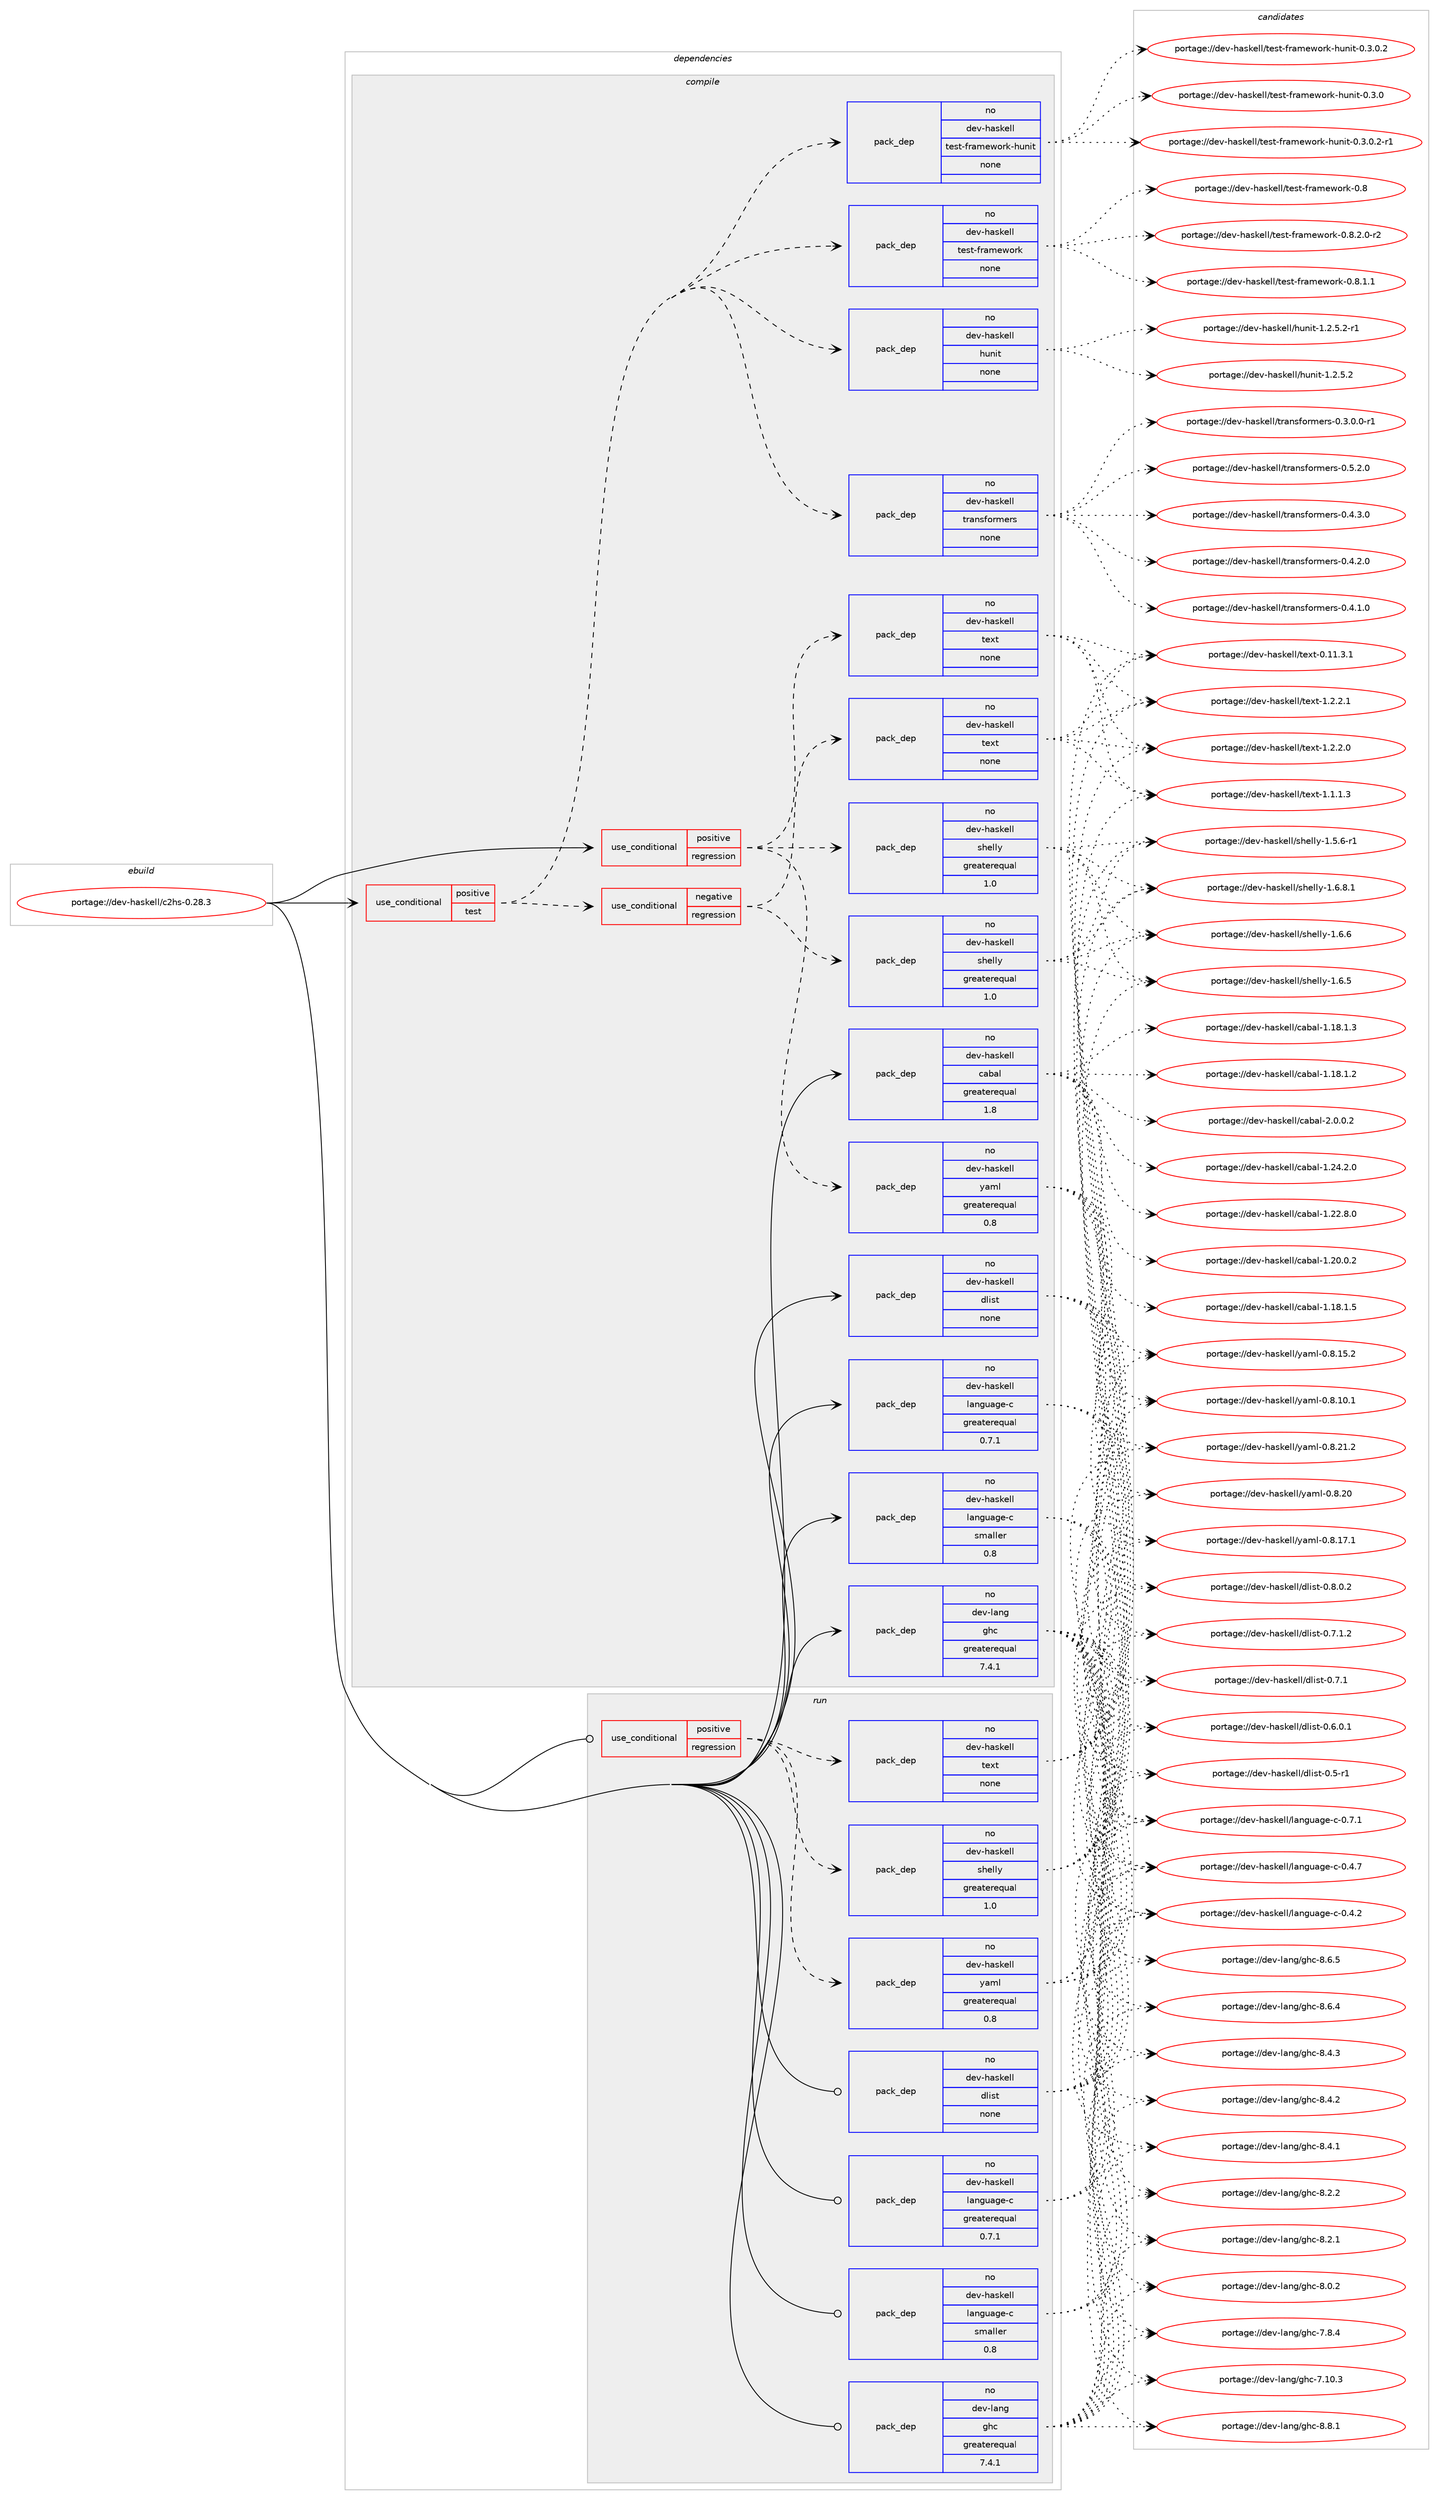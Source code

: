 digraph prolog {

# *************
# Graph options
# *************

newrank=true;
concentrate=true;
compound=true;
graph [rankdir=LR,fontname=Helvetica,fontsize=10,ranksep=1.5];#, ranksep=2.5, nodesep=0.2];
edge  [arrowhead=vee];
node  [fontname=Helvetica,fontsize=10];

# **********
# The ebuild
# **********

subgraph cluster_leftcol {
color=gray;
rank=same;
label=<<i>ebuild</i>>;
id [label="portage://dev-haskell/c2hs-0.28.3", color=red, width=4, href="../dev-haskell/c2hs-0.28.3.svg"];
}

# ****************
# The dependencies
# ****************

subgraph cluster_midcol {
color=gray;
label=<<i>dependencies</i>>;
subgraph cluster_compile {
fillcolor="#eeeeee";
style=filled;
label=<<i>compile</i>>;
subgraph cond134799 {
dependency569778 [label=<<TABLE BORDER="0" CELLBORDER="1" CELLSPACING="0" CELLPADDING="4"><TR><TD ROWSPAN="3" CELLPADDING="10">use_conditional</TD></TR><TR><TD>positive</TD></TR><TR><TD>regression</TD></TR></TABLE>>, shape=none, color=red];
subgraph pack427996 {
dependency569779 [label=<<TABLE BORDER="0" CELLBORDER="1" CELLSPACING="0" CELLPADDING="4" WIDTH="220"><TR><TD ROWSPAN="6" CELLPADDING="30">pack_dep</TD></TR><TR><TD WIDTH="110">no</TD></TR><TR><TD>dev-haskell</TD></TR><TR><TD>shelly</TD></TR><TR><TD>greaterequal</TD></TR><TR><TD>1.0</TD></TR></TABLE>>, shape=none, color=blue];
}
dependency569778:e -> dependency569779:w [weight=20,style="dashed",arrowhead="vee"];
subgraph pack427997 {
dependency569780 [label=<<TABLE BORDER="0" CELLBORDER="1" CELLSPACING="0" CELLPADDING="4" WIDTH="220"><TR><TD ROWSPAN="6" CELLPADDING="30">pack_dep</TD></TR><TR><TD WIDTH="110">no</TD></TR><TR><TD>dev-haskell</TD></TR><TR><TD>text</TD></TR><TR><TD>none</TD></TR><TR><TD></TD></TR></TABLE>>, shape=none, color=blue];
}
dependency569778:e -> dependency569780:w [weight=20,style="dashed",arrowhead="vee"];
subgraph pack427998 {
dependency569781 [label=<<TABLE BORDER="0" CELLBORDER="1" CELLSPACING="0" CELLPADDING="4" WIDTH="220"><TR><TD ROWSPAN="6" CELLPADDING="30">pack_dep</TD></TR><TR><TD WIDTH="110">no</TD></TR><TR><TD>dev-haskell</TD></TR><TR><TD>yaml</TD></TR><TR><TD>greaterequal</TD></TR><TR><TD>0.8</TD></TR></TABLE>>, shape=none, color=blue];
}
dependency569778:e -> dependency569781:w [weight=20,style="dashed",arrowhead="vee"];
}
id:e -> dependency569778:w [weight=20,style="solid",arrowhead="vee"];
subgraph cond134800 {
dependency569782 [label=<<TABLE BORDER="0" CELLBORDER="1" CELLSPACING="0" CELLPADDING="4"><TR><TD ROWSPAN="3" CELLPADDING="10">use_conditional</TD></TR><TR><TD>positive</TD></TR><TR><TD>test</TD></TR></TABLE>>, shape=none, color=red];
subgraph pack427999 {
dependency569783 [label=<<TABLE BORDER="0" CELLBORDER="1" CELLSPACING="0" CELLPADDING="4" WIDTH="220"><TR><TD ROWSPAN="6" CELLPADDING="30">pack_dep</TD></TR><TR><TD WIDTH="110">no</TD></TR><TR><TD>dev-haskell</TD></TR><TR><TD>hunit</TD></TR><TR><TD>none</TD></TR><TR><TD></TD></TR></TABLE>>, shape=none, color=blue];
}
dependency569782:e -> dependency569783:w [weight=20,style="dashed",arrowhead="vee"];
subgraph pack428000 {
dependency569784 [label=<<TABLE BORDER="0" CELLBORDER="1" CELLSPACING="0" CELLPADDING="4" WIDTH="220"><TR><TD ROWSPAN="6" CELLPADDING="30">pack_dep</TD></TR><TR><TD WIDTH="110">no</TD></TR><TR><TD>dev-haskell</TD></TR><TR><TD>test-framework</TD></TR><TR><TD>none</TD></TR><TR><TD></TD></TR></TABLE>>, shape=none, color=blue];
}
dependency569782:e -> dependency569784:w [weight=20,style="dashed",arrowhead="vee"];
subgraph pack428001 {
dependency569785 [label=<<TABLE BORDER="0" CELLBORDER="1" CELLSPACING="0" CELLPADDING="4" WIDTH="220"><TR><TD ROWSPAN="6" CELLPADDING="30">pack_dep</TD></TR><TR><TD WIDTH="110">no</TD></TR><TR><TD>dev-haskell</TD></TR><TR><TD>test-framework-hunit</TD></TR><TR><TD>none</TD></TR><TR><TD></TD></TR></TABLE>>, shape=none, color=blue];
}
dependency569782:e -> dependency569785:w [weight=20,style="dashed",arrowhead="vee"];
subgraph pack428002 {
dependency569786 [label=<<TABLE BORDER="0" CELLBORDER="1" CELLSPACING="0" CELLPADDING="4" WIDTH="220"><TR><TD ROWSPAN="6" CELLPADDING="30">pack_dep</TD></TR><TR><TD WIDTH="110">no</TD></TR><TR><TD>dev-haskell</TD></TR><TR><TD>transformers</TD></TR><TR><TD>none</TD></TR><TR><TD></TD></TR></TABLE>>, shape=none, color=blue];
}
dependency569782:e -> dependency569786:w [weight=20,style="dashed",arrowhead="vee"];
subgraph cond134801 {
dependency569787 [label=<<TABLE BORDER="0" CELLBORDER="1" CELLSPACING="0" CELLPADDING="4"><TR><TD ROWSPAN="3" CELLPADDING="10">use_conditional</TD></TR><TR><TD>negative</TD></TR><TR><TD>regression</TD></TR></TABLE>>, shape=none, color=red];
subgraph pack428003 {
dependency569788 [label=<<TABLE BORDER="0" CELLBORDER="1" CELLSPACING="0" CELLPADDING="4" WIDTH="220"><TR><TD ROWSPAN="6" CELLPADDING="30">pack_dep</TD></TR><TR><TD WIDTH="110">no</TD></TR><TR><TD>dev-haskell</TD></TR><TR><TD>shelly</TD></TR><TR><TD>greaterequal</TD></TR><TR><TD>1.0</TD></TR></TABLE>>, shape=none, color=blue];
}
dependency569787:e -> dependency569788:w [weight=20,style="dashed",arrowhead="vee"];
subgraph pack428004 {
dependency569789 [label=<<TABLE BORDER="0" CELLBORDER="1" CELLSPACING="0" CELLPADDING="4" WIDTH="220"><TR><TD ROWSPAN="6" CELLPADDING="30">pack_dep</TD></TR><TR><TD WIDTH="110">no</TD></TR><TR><TD>dev-haskell</TD></TR><TR><TD>text</TD></TR><TR><TD>none</TD></TR><TR><TD></TD></TR></TABLE>>, shape=none, color=blue];
}
dependency569787:e -> dependency569789:w [weight=20,style="dashed",arrowhead="vee"];
}
dependency569782:e -> dependency569787:w [weight=20,style="dashed",arrowhead="vee"];
}
id:e -> dependency569782:w [weight=20,style="solid",arrowhead="vee"];
subgraph pack428005 {
dependency569790 [label=<<TABLE BORDER="0" CELLBORDER="1" CELLSPACING="0" CELLPADDING="4" WIDTH="220"><TR><TD ROWSPAN="6" CELLPADDING="30">pack_dep</TD></TR><TR><TD WIDTH="110">no</TD></TR><TR><TD>dev-haskell</TD></TR><TR><TD>cabal</TD></TR><TR><TD>greaterequal</TD></TR><TR><TD>1.8</TD></TR></TABLE>>, shape=none, color=blue];
}
id:e -> dependency569790:w [weight=20,style="solid",arrowhead="vee"];
subgraph pack428006 {
dependency569791 [label=<<TABLE BORDER="0" CELLBORDER="1" CELLSPACING="0" CELLPADDING="4" WIDTH="220"><TR><TD ROWSPAN="6" CELLPADDING="30">pack_dep</TD></TR><TR><TD WIDTH="110">no</TD></TR><TR><TD>dev-haskell</TD></TR><TR><TD>dlist</TD></TR><TR><TD>none</TD></TR><TR><TD></TD></TR></TABLE>>, shape=none, color=blue];
}
id:e -> dependency569791:w [weight=20,style="solid",arrowhead="vee"];
subgraph pack428007 {
dependency569792 [label=<<TABLE BORDER="0" CELLBORDER="1" CELLSPACING="0" CELLPADDING="4" WIDTH="220"><TR><TD ROWSPAN="6" CELLPADDING="30">pack_dep</TD></TR><TR><TD WIDTH="110">no</TD></TR><TR><TD>dev-haskell</TD></TR><TR><TD>language-c</TD></TR><TR><TD>greaterequal</TD></TR><TR><TD>0.7.1</TD></TR></TABLE>>, shape=none, color=blue];
}
id:e -> dependency569792:w [weight=20,style="solid",arrowhead="vee"];
subgraph pack428008 {
dependency569793 [label=<<TABLE BORDER="0" CELLBORDER="1" CELLSPACING="0" CELLPADDING="4" WIDTH="220"><TR><TD ROWSPAN="6" CELLPADDING="30">pack_dep</TD></TR><TR><TD WIDTH="110">no</TD></TR><TR><TD>dev-haskell</TD></TR><TR><TD>language-c</TD></TR><TR><TD>smaller</TD></TR><TR><TD>0.8</TD></TR></TABLE>>, shape=none, color=blue];
}
id:e -> dependency569793:w [weight=20,style="solid",arrowhead="vee"];
subgraph pack428009 {
dependency569794 [label=<<TABLE BORDER="0" CELLBORDER="1" CELLSPACING="0" CELLPADDING="4" WIDTH="220"><TR><TD ROWSPAN="6" CELLPADDING="30">pack_dep</TD></TR><TR><TD WIDTH="110">no</TD></TR><TR><TD>dev-lang</TD></TR><TR><TD>ghc</TD></TR><TR><TD>greaterequal</TD></TR><TR><TD>7.4.1</TD></TR></TABLE>>, shape=none, color=blue];
}
id:e -> dependency569794:w [weight=20,style="solid",arrowhead="vee"];
}
subgraph cluster_compileandrun {
fillcolor="#eeeeee";
style=filled;
label=<<i>compile and run</i>>;
}
subgraph cluster_run {
fillcolor="#eeeeee";
style=filled;
label=<<i>run</i>>;
subgraph cond134802 {
dependency569795 [label=<<TABLE BORDER="0" CELLBORDER="1" CELLSPACING="0" CELLPADDING="4"><TR><TD ROWSPAN="3" CELLPADDING="10">use_conditional</TD></TR><TR><TD>positive</TD></TR><TR><TD>regression</TD></TR></TABLE>>, shape=none, color=red];
subgraph pack428010 {
dependency569796 [label=<<TABLE BORDER="0" CELLBORDER="1" CELLSPACING="0" CELLPADDING="4" WIDTH="220"><TR><TD ROWSPAN="6" CELLPADDING="30">pack_dep</TD></TR><TR><TD WIDTH="110">no</TD></TR><TR><TD>dev-haskell</TD></TR><TR><TD>shelly</TD></TR><TR><TD>greaterequal</TD></TR><TR><TD>1.0</TD></TR></TABLE>>, shape=none, color=blue];
}
dependency569795:e -> dependency569796:w [weight=20,style="dashed",arrowhead="vee"];
subgraph pack428011 {
dependency569797 [label=<<TABLE BORDER="0" CELLBORDER="1" CELLSPACING="0" CELLPADDING="4" WIDTH="220"><TR><TD ROWSPAN="6" CELLPADDING="30">pack_dep</TD></TR><TR><TD WIDTH="110">no</TD></TR><TR><TD>dev-haskell</TD></TR><TR><TD>text</TD></TR><TR><TD>none</TD></TR><TR><TD></TD></TR></TABLE>>, shape=none, color=blue];
}
dependency569795:e -> dependency569797:w [weight=20,style="dashed",arrowhead="vee"];
subgraph pack428012 {
dependency569798 [label=<<TABLE BORDER="0" CELLBORDER="1" CELLSPACING="0" CELLPADDING="4" WIDTH="220"><TR><TD ROWSPAN="6" CELLPADDING="30">pack_dep</TD></TR><TR><TD WIDTH="110">no</TD></TR><TR><TD>dev-haskell</TD></TR><TR><TD>yaml</TD></TR><TR><TD>greaterequal</TD></TR><TR><TD>0.8</TD></TR></TABLE>>, shape=none, color=blue];
}
dependency569795:e -> dependency569798:w [weight=20,style="dashed",arrowhead="vee"];
}
id:e -> dependency569795:w [weight=20,style="solid",arrowhead="odot"];
subgraph pack428013 {
dependency569799 [label=<<TABLE BORDER="0" CELLBORDER="1" CELLSPACING="0" CELLPADDING="4" WIDTH="220"><TR><TD ROWSPAN="6" CELLPADDING="30">pack_dep</TD></TR><TR><TD WIDTH="110">no</TD></TR><TR><TD>dev-haskell</TD></TR><TR><TD>dlist</TD></TR><TR><TD>none</TD></TR><TR><TD></TD></TR></TABLE>>, shape=none, color=blue];
}
id:e -> dependency569799:w [weight=20,style="solid",arrowhead="odot"];
subgraph pack428014 {
dependency569800 [label=<<TABLE BORDER="0" CELLBORDER="1" CELLSPACING="0" CELLPADDING="4" WIDTH="220"><TR><TD ROWSPAN="6" CELLPADDING="30">pack_dep</TD></TR><TR><TD WIDTH="110">no</TD></TR><TR><TD>dev-haskell</TD></TR><TR><TD>language-c</TD></TR><TR><TD>greaterequal</TD></TR><TR><TD>0.7.1</TD></TR></TABLE>>, shape=none, color=blue];
}
id:e -> dependency569800:w [weight=20,style="solid",arrowhead="odot"];
subgraph pack428015 {
dependency569801 [label=<<TABLE BORDER="0" CELLBORDER="1" CELLSPACING="0" CELLPADDING="4" WIDTH="220"><TR><TD ROWSPAN="6" CELLPADDING="30">pack_dep</TD></TR><TR><TD WIDTH="110">no</TD></TR><TR><TD>dev-haskell</TD></TR><TR><TD>language-c</TD></TR><TR><TD>smaller</TD></TR><TR><TD>0.8</TD></TR></TABLE>>, shape=none, color=blue];
}
id:e -> dependency569801:w [weight=20,style="solid",arrowhead="odot"];
subgraph pack428016 {
dependency569802 [label=<<TABLE BORDER="0" CELLBORDER="1" CELLSPACING="0" CELLPADDING="4" WIDTH="220"><TR><TD ROWSPAN="6" CELLPADDING="30">pack_dep</TD></TR><TR><TD WIDTH="110">no</TD></TR><TR><TD>dev-lang</TD></TR><TR><TD>ghc</TD></TR><TR><TD>greaterequal</TD></TR><TR><TD>7.4.1</TD></TR></TABLE>>, shape=none, color=blue];
}
id:e -> dependency569802:w [weight=20,style="solid",arrowhead="odot"];
}
}

# **************
# The candidates
# **************

subgraph cluster_choices {
rank=same;
color=gray;
label=<<i>candidates</i>>;

subgraph choice427996 {
color=black;
nodesep=1;
choice1001011184510497115107101108108471151041011081081214549465446564649 [label="portage://dev-haskell/shelly-1.6.8.1", color=red, width=4,href="../dev-haskell/shelly-1.6.8.1.svg"];
choice100101118451049711510710110810847115104101108108121454946544654 [label="portage://dev-haskell/shelly-1.6.6", color=red, width=4,href="../dev-haskell/shelly-1.6.6.svg"];
choice100101118451049711510710110810847115104101108108121454946544653 [label="portage://dev-haskell/shelly-1.6.5", color=red, width=4,href="../dev-haskell/shelly-1.6.5.svg"];
choice1001011184510497115107101108108471151041011081081214549465346544511449 [label="portage://dev-haskell/shelly-1.5.6-r1", color=red, width=4,href="../dev-haskell/shelly-1.5.6-r1.svg"];
dependency569779:e -> choice1001011184510497115107101108108471151041011081081214549465446564649:w [style=dotted,weight="100"];
dependency569779:e -> choice100101118451049711510710110810847115104101108108121454946544654:w [style=dotted,weight="100"];
dependency569779:e -> choice100101118451049711510710110810847115104101108108121454946544653:w [style=dotted,weight="100"];
dependency569779:e -> choice1001011184510497115107101108108471151041011081081214549465346544511449:w [style=dotted,weight="100"];
}
subgraph choice427997 {
color=black;
nodesep=1;
choice1001011184510497115107101108108471161011201164549465046504649 [label="portage://dev-haskell/text-1.2.2.1", color=red, width=4,href="../dev-haskell/text-1.2.2.1.svg"];
choice1001011184510497115107101108108471161011201164549465046504648 [label="portage://dev-haskell/text-1.2.2.0", color=red, width=4,href="../dev-haskell/text-1.2.2.0.svg"];
choice1001011184510497115107101108108471161011201164549464946494651 [label="portage://dev-haskell/text-1.1.1.3", color=red, width=4,href="../dev-haskell/text-1.1.1.3.svg"];
choice100101118451049711510710110810847116101120116454846494946514649 [label="portage://dev-haskell/text-0.11.3.1", color=red, width=4,href="../dev-haskell/text-0.11.3.1.svg"];
dependency569780:e -> choice1001011184510497115107101108108471161011201164549465046504649:w [style=dotted,weight="100"];
dependency569780:e -> choice1001011184510497115107101108108471161011201164549465046504648:w [style=dotted,weight="100"];
dependency569780:e -> choice1001011184510497115107101108108471161011201164549464946494651:w [style=dotted,weight="100"];
dependency569780:e -> choice100101118451049711510710110810847116101120116454846494946514649:w [style=dotted,weight="100"];
}
subgraph choice427998 {
color=black;
nodesep=1;
choice10010111845104971151071011081084712197109108454846564650494650 [label="portage://dev-haskell/yaml-0.8.21.2", color=red, width=4,href="../dev-haskell/yaml-0.8.21.2.svg"];
choice1001011184510497115107101108108471219710910845484656465048 [label="portage://dev-haskell/yaml-0.8.20", color=red, width=4,href="../dev-haskell/yaml-0.8.20.svg"];
choice10010111845104971151071011081084712197109108454846564649554649 [label="portage://dev-haskell/yaml-0.8.17.1", color=red, width=4,href="../dev-haskell/yaml-0.8.17.1.svg"];
choice10010111845104971151071011081084712197109108454846564649534650 [label="portage://dev-haskell/yaml-0.8.15.2", color=red, width=4,href="../dev-haskell/yaml-0.8.15.2.svg"];
choice10010111845104971151071011081084712197109108454846564649484649 [label="portage://dev-haskell/yaml-0.8.10.1", color=red, width=4,href="../dev-haskell/yaml-0.8.10.1.svg"];
dependency569781:e -> choice10010111845104971151071011081084712197109108454846564650494650:w [style=dotted,weight="100"];
dependency569781:e -> choice1001011184510497115107101108108471219710910845484656465048:w [style=dotted,weight="100"];
dependency569781:e -> choice10010111845104971151071011081084712197109108454846564649554649:w [style=dotted,weight="100"];
dependency569781:e -> choice10010111845104971151071011081084712197109108454846564649534650:w [style=dotted,weight="100"];
dependency569781:e -> choice10010111845104971151071011081084712197109108454846564649484649:w [style=dotted,weight="100"];
}
subgraph choice427999 {
color=black;
nodesep=1;
choice10010111845104971151071011081084710411711010511645494650465346504511449 [label="portage://dev-haskell/hunit-1.2.5.2-r1", color=red, width=4,href="../dev-haskell/hunit-1.2.5.2-r1.svg"];
choice1001011184510497115107101108108471041171101051164549465046534650 [label="portage://dev-haskell/hunit-1.2.5.2", color=red, width=4,href="../dev-haskell/hunit-1.2.5.2.svg"];
dependency569783:e -> choice10010111845104971151071011081084710411711010511645494650465346504511449:w [style=dotted,weight="100"];
dependency569783:e -> choice1001011184510497115107101108108471041171101051164549465046534650:w [style=dotted,weight="100"];
}
subgraph choice428000 {
color=black;
nodesep=1;
choice100101118451049711510710110810847116101115116451021149710910111911111410745484656465046484511450 [label="portage://dev-haskell/test-framework-0.8.2.0-r2", color=red, width=4,href="../dev-haskell/test-framework-0.8.2.0-r2.svg"];
choice10010111845104971151071011081084711610111511645102114971091011191111141074548465646494649 [label="portage://dev-haskell/test-framework-0.8.1.1", color=red, width=4,href="../dev-haskell/test-framework-0.8.1.1.svg"];
choice100101118451049711510710110810847116101115116451021149710910111911111410745484656 [label="portage://dev-haskell/test-framework-0.8", color=red, width=4,href="../dev-haskell/test-framework-0.8.svg"];
dependency569784:e -> choice100101118451049711510710110810847116101115116451021149710910111911111410745484656465046484511450:w [style=dotted,weight="100"];
dependency569784:e -> choice10010111845104971151071011081084711610111511645102114971091011191111141074548465646494649:w [style=dotted,weight="100"];
dependency569784:e -> choice100101118451049711510710110810847116101115116451021149710910111911111410745484656:w [style=dotted,weight="100"];
}
subgraph choice428001 {
color=black;
nodesep=1;
choice10010111845104971151071011081084711610111511645102114971091011191111141074510411711010511645484651464846504511449 [label="portage://dev-haskell/test-framework-hunit-0.3.0.2-r1", color=red, width=4,href="../dev-haskell/test-framework-hunit-0.3.0.2-r1.svg"];
choice1001011184510497115107101108108471161011151164510211497109101119111114107451041171101051164548465146484650 [label="portage://dev-haskell/test-framework-hunit-0.3.0.2", color=red, width=4,href="../dev-haskell/test-framework-hunit-0.3.0.2.svg"];
choice100101118451049711510710110810847116101115116451021149710910111911111410745104117110105116454846514648 [label="portage://dev-haskell/test-framework-hunit-0.3.0", color=red, width=4,href="../dev-haskell/test-framework-hunit-0.3.0.svg"];
dependency569785:e -> choice10010111845104971151071011081084711610111511645102114971091011191111141074510411711010511645484651464846504511449:w [style=dotted,weight="100"];
dependency569785:e -> choice1001011184510497115107101108108471161011151164510211497109101119111114107451041171101051164548465146484650:w [style=dotted,weight="100"];
dependency569785:e -> choice100101118451049711510710110810847116101115116451021149710910111911111410745104117110105116454846514648:w [style=dotted,weight="100"];
}
subgraph choice428002 {
color=black;
nodesep=1;
choice100101118451049711510710110810847116114971101151021111141091011141154548465346504648 [label="portage://dev-haskell/transformers-0.5.2.0", color=red, width=4,href="../dev-haskell/transformers-0.5.2.0.svg"];
choice100101118451049711510710110810847116114971101151021111141091011141154548465246514648 [label="portage://dev-haskell/transformers-0.4.3.0", color=red, width=4,href="../dev-haskell/transformers-0.4.3.0.svg"];
choice100101118451049711510710110810847116114971101151021111141091011141154548465246504648 [label="portage://dev-haskell/transformers-0.4.2.0", color=red, width=4,href="../dev-haskell/transformers-0.4.2.0.svg"];
choice100101118451049711510710110810847116114971101151021111141091011141154548465246494648 [label="portage://dev-haskell/transformers-0.4.1.0", color=red, width=4,href="../dev-haskell/transformers-0.4.1.0.svg"];
choice1001011184510497115107101108108471161149711011510211111410910111411545484651464846484511449 [label="portage://dev-haskell/transformers-0.3.0.0-r1", color=red, width=4,href="../dev-haskell/transformers-0.3.0.0-r1.svg"];
dependency569786:e -> choice100101118451049711510710110810847116114971101151021111141091011141154548465346504648:w [style=dotted,weight="100"];
dependency569786:e -> choice100101118451049711510710110810847116114971101151021111141091011141154548465246514648:w [style=dotted,weight="100"];
dependency569786:e -> choice100101118451049711510710110810847116114971101151021111141091011141154548465246504648:w [style=dotted,weight="100"];
dependency569786:e -> choice100101118451049711510710110810847116114971101151021111141091011141154548465246494648:w [style=dotted,weight="100"];
dependency569786:e -> choice1001011184510497115107101108108471161149711011510211111410910111411545484651464846484511449:w [style=dotted,weight="100"];
}
subgraph choice428003 {
color=black;
nodesep=1;
choice1001011184510497115107101108108471151041011081081214549465446564649 [label="portage://dev-haskell/shelly-1.6.8.1", color=red, width=4,href="../dev-haskell/shelly-1.6.8.1.svg"];
choice100101118451049711510710110810847115104101108108121454946544654 [label="portage://dev-haskell/shelly-1.6.6", color=red, width=4,href="../dev-haskell/shelly-1.6.6.svg"];
choice100101118451049711510710110810847115104101108108121454946544653 [label="portage://dev-haskell/shelly-1.6.5", color=red, width=4,href="../dev-haskell/shelly-1.6.5.svg"];
choice1001011184510497115107101108108471151041011081081214549465346544511449 [label="portage://dev-haskell/shelly-1.5.6-r1", color=red, width=4,href="../dev-haskell/shelly-1.5.6-r1.svg"];
dependency569788:e -> choice1001011184510497115107101108108471151041011081081214549465446564649:w [style=dotted,weight="100"];
dependency569788:e -> choice100101118451049711510710110810847115104101108108121454946544654:w [style=dotted,weight="100"];
dependency569788:e -> choice100101118451049711510710110810847115104101108108121454946544653:w [style=dotted,weight="100"];
dependency569788:e -> choice1001011184510497115107101108108471151041011081081214549465346544511449:w [style=dotted,weight="100"];
}
subgraph choice428004 {
color=black;
nodesep=1;
choice1001011184510497115107101108108471161011201164549465046504649 [label="portage://dev-haskell/text-1.2.2.1", color=red, width=4,href="../dev-haskell/text-1.2.2.1.svg"];
choice1001011184510497115107101108108471161011201164549465046504648 [label="portage://dev-haskell/text-1.2.2.0", color=red, width=4,href="../dev-haskell/text-1.2.2.0.svg"];
choice1001011184510497115107101108108471161011201164549464946494651 [label="portage://dev-haskell/text-1.1.1.3", color=red, width=4,href="../dev-haskell/text-1.1.1.3.svg"];
choice100101118451049711510710110810847116101120116454846494946514649 [label="portage://dev-haskell/text-0.11.3.1", color=red, width=4,href="../dev-haskell/text-0.11.3.1.svg"];
dependency569789:e -> choice1001011184510497115107101108108471161011201164549465046504649:w [style=dotted,weight="100"];
dependency569789:e -> choice1001011184510497115107101108108471161011201164549465046504648:w [style=dotted,weight="100"];
dependency569789:e -> choice1001011184510497115107101108108471161011201164549464946494651:w [style=dotted,weight="100"];
dependency569789:e -> choice100101118451049711510710110810847116101120116454846494946514649:w [style=dotted,weight="100"];
}
subgraph choice428005 {
color=black;
nodesep=1;
choice100101118451049711510710110810847999798971084550464846484650 [label="portage://dev-haskell/cabal-2.0.0.2", color=red, width=4,href="../dev-haskell/cabal-2.0.0.2.svg"];
choice10010111845104971151071011081084799979897108454946505246504648 [label="portage://dev-haskell/cabal-1.24.2.0", color=red, width=4,href="../dev-haskell/cabal-1.24.2.0.svg"];
choice10010111845104971151071011081084799979897108454946505046564648 [label="portage://dev-haskell/cabal-1.22.8.0", color=red, width=4,href="../dev-haskell/cabal-1.22.8.0.svg"];
choice10010111845104971151071011081084799979897108454946504846484650 [label="portage://dev-haskell/cabal-1.20.0.2", color=red, width=4,href="../dev-haskell/cabal-1.20.0.2.svg"];
choice10010111845104971151071011081084799979897108454946495646494653 [label="portage://dev-haskell/cabal-1.18.1.5", color=red, width=4,href="../dev-haskell/cabal-1.18.1.5.svg"];
choice10010111845104971151071011081084799979897108454946495646494651 [label="portage://dev-haskell/cabal-1.18.1.3", color=red, width=4,href="../dev-haskell/cabal-1.18.1.3.svg"];
choice10010111845104971151071011081084799979897108454946495646494650 [label="portage://dev-haskell/cabal-1.18.1.2", color=red, width=4,href="../dev-haskell/cabal-1.18.1.2.svg"];
dependency569790:e -> choice100101118451049711510710110810847999798971084550464846484650:w [style=dotted,weight="100"];
dependency569790:e -> choice10010111845104971151071011081084799979897108454946505246504648:w [style=dotted,weight="100"];
dependency569790:e -> choice10010111845104971151071011081084799979897108454946505046564648:w [style=dotted,weight="100"];
dependency569790:e -> choice10010111845104971151071011081084799979897108454946504846484650:w [style=dotted,weight="100"];
dependency569790:e -> choice10010111845104971151071011081084799979897108454946495646494653:w [style=dotted,weight="100"];
dependency569790:e -> choice10010111845104971151071011081084799979897108454946495646494651:w [style=dotted,weight="100"];
dependency569790:e -> choice10010111845104971151071011081084799979897108454946495646494650:w [style=dotted,weight="100"];
}
subgraph choice428006 {
color=black;
nodesep=1;
choice1001011184510497115107101108108471001081051151164548465646484650 [label="portage://dev-haskell/dlist-0.8.0.2", color=red, width=4,href="../dev-haskell/dlist-0.8.0.2.svg"];
choice1001011184510497115107101108108471001081051151164548465546494650 [label="portage://dev-haskell/dlist-0.7.1.2", color=red, width=4,href="../dev-haskell/dlist-0.7.1.2.svg"];
choice100101118451049711510710110810847100108105115116454846554649 [label="portage://dev-haskell/dlist-0.7.1", color=red, width=4,href="../dev-haskell/dlist-0.7.1.svg"];
choice1001011184510497115107101108108471001081051151164548465446484649 [label="portage://dev-haskell/dlist-0.6.0.1", color=red, width=4,href="../dev-haskell/dlist-0.6.0.1.svg"];
choice100101118451049711510710110810847100108105115116454846534511449 [label="portage://dev-haskell/dlist-0.5-r1", color=red, width=4,href="../dev-haskell/dlist-0.5-r1.svg"];
dependency569791:e -> choice1001011184510497115107101108108471001081051151164548465646484650:w [style=dotted,weight="100"];
dependency569791:e -> choice1001011184510497115107101108108471001081051151164548465546494650:w [style=dotted,weight="100"];
dependency569791:e -> choice100101118451049711510710110810847100108105115116454846554649:w [style=dotted,weight="100"];
dependency569791:e -> choice1001011184510497115107101108108471001081051151164548465446484649:w [style=dotted,weight="100"];
dependency569791:e -> choice100101118451049711510710110810847100108105115116454846534511449:w [style=dotted,weight="100"];
}
subgraph choice428007 {
color=black;
nodesep=1;
choice10010111845104971151071011081084710897110103117971031014599454846554649 [label="portage://dev-haskell/language-c-0.7.1", color=red, width=4,href="../dev-haskell/language-c-0.7.1.svg"];
choice10010111845104971151071011081084710897110103117971031014599454846524655 [label="portage://dev-haskell/language-c-0.4.7", color=red, width=4,href="../dev-haskell/language-c-0.4.7.svg"];
choice10010111845104971151071011081084710897110103117971031014599454846524650 [label="portage://dev-haskell/language-c-0.4.2", color=red, width=4,href="../dev-haskell/language-c-0.4.2.svg"];
dependency569792:e -> choice10010111845104971151071011081084710897110103117971031014599454846554649:w [style=dotted,weight="100"];
dependency569792:e -> choice10010111845104971151071011081084710897110103117971031014599454846524655:w [style=dotted,weight="100"];
dependency569792:e -> choice10010111845104971151071011081084710897110103117971031014599454846524650:w [style=dotted,weight="100"];
}
subgraph choice428008 {
color=black;
nodesep=1;
choice10010111845104971151071011081084710897110103117971031014599454846554649 [label="portage://dev-haskell/language-c-0.7.1", color=red, width=4,href="../dev-haskell/language-c-0.7.1.svg"];
choice10010111845104971151071011081084710897110103117971031014599454846524655 [label="portage://dev-haskell/language-c-0.4.7", color=red, width=4,href="../dev-haskell/language-c-0.4.7.svg"];
choice10010111845104971151071011081084710897110103117971031014599454846524650 [label="portage://dev-haskell/language-c-0.4.2", color=red, width=4,href="../dev-haskell/language-c-0.4.2.svg"];
dependency569793:e -> choice10010111845104971151071011081084710897110103117971031014599454846554649:w [style=dotted,weight="100"];
dependency569793:e -> choice10010111845104971151071011081084710897110103117971031014599454846524655:w [style=dotted,weight="100"];
dependency569793:e -> choice10010111845104971151071011081084710897110103117971031014599454846524650:w [style=dotted,weight="100"];
}
subgraph choice428009 {
color=black;
nodesep=1;
choice10010111845108971101034710310499455646564649 [label="portage://dev-lang/ghc-8.8.1", color=red, width=4,href="../dev-lang/ghc-8.8.1.svg"];
choice10010111845108971101034710310499455646544653 [label="portage://dev-lang/ghc-8.6.5", color=red, width=4,href="../dev-lang/ghc-8.6.5.svg"];
choice10010111845108971101034710310499455646544652 [label="portage://dev-lang/ghc-8.6.4", color=red, width=4,href="../dev-lang/ghc-8.6.4.svg"];
choice10010111845108971101034710310499455646524651 [label="portage://dev-lang/ghc-8.4.3", color=red, width=4,href="../dev-lang/ghc-8.4.3.svg"];
choice10010111845108971101034710310499455646524650 [label="portage://dev-lang/ghc-8.4.2", color=red, width=4,href="../dev-lang/ghc-8.4.2.svg"];
choice10010111845108971101034710310499455646524649 [label="portage://dev-lang/ghc-8.4.1", color=red, width=4,href="../dev-lang/ghc-8.4.1.svg"];
choice10010111845108971101034710310499455646504650 [label="portage://dev-lang/ghc-8.2.2", color=red, width=4,href="../dev-lang/ghc-8.2.2.svg"];
choice10010111845108971101034710310499455646504649 [label="portage://dev-lang/ghc-8.2.1", color=red, width=4,href="../dev-lang/ghc-8.2.1.svg"];
choice10010111845108971101034710310499455646484650 [label="portage://dev-lang/ghc-8.0.2", color=red, width=4,href="../dev-lang/ghc-8.0.2.svg"];
choice10010111845108971101034710310499455546564652 [label="portage://dev-lang/ghc-7.8.4", color=red, width=4,href="../dev-lang/ghc-7.8.4.svg"];
choice1001011184510897110103471031049945554649484651 [label="portage://dev-lang/ghc-7.10.3", color=red, width=4,href="../dev-lang/ghc-7.10.3.svg"];
dependency569794:e -> choice10010111845108971101034710310499455646564649:w [style=dotted,weight="100"];
dependency569794:e -> choice10010111845108971101034710310499455646544653:w [style=dotted,weight="100"];
dependency569794:e -> choice10010111845108971101034710310499455646544652:w [style=dotted,weight="100"];
dependency569794:e -> choice10010111845108971101034710310499455646524651:w [style=dotted,weight="100"];
dependency569794:e -> choice10010111845108971101034710310499455646524650:w [style=dotted,weight="100"];
dependency569794:e -> choice10010111845108971101034710310499455646524649:w [style=dotted,weight="100"];
dependency569794:e -> choice10010111845108971101034710310499455646504650:w [style=dotted,weight="100"];
dependency569794:e -> choice10010111845108971101034710310499455646504649:w [style=dotted,weight="100"];
dependency569794:e -> choice10010111845108971101034710310499455646484650:w [style=dotted,weight="100"];
dependency569794:e -> choice10010111845108971101034710310499455546564652:w [style=dotted,weight="100"];
dependency569794:e -> choice1001011184510897110103471031049945554649484651:w [style=dotted,weight="100"];
}
subgraph choice428010 {
color=black;
nodesep=1;
choice1001011184510497115107101108108471151041011081081214549465446564649 [label="portage://dev-haskell/shelly-1.6.8.1", color=red, width=4,href="../dev-haskell/shelly-1.6.8.1.svg"];
choice100101118451049711510710110810847115104101108108121454946544654 [label="portage://dev-haskell/shelly-1.6.6", color=red, width=4,href="../dev-haskell/shelly-1.6.6.svg"];
choice100101118451049711510710110810847115104101108108121454946544653 [label="portage://dev-haskell/shelly-1.6.5", color=red, width=4,href="../dev-haskell/shelly-1.6.5.svg"];
choice1001011184510497115107101108108471151041011081081214549465346544511449 [label="portage://dev-haskell/shelly-1.5.6-r1", color=red, width=4,href="../dev-haskell/shelly-1.5.6-r1.svg"];
dependency569796:e -> choice1001011184510497115107101108108471151041011081081214549465446564649:w [style=dotted,weight="100"];
dependency569796:e -> choice100101118451049711510710110810847115104101108108121454946544654:w [style=dotted,weight="100"];
dependency569796:e -> choice100101118451049711510710110810847115104101108108121454946544653:w [style=dotted,weight="100"];
dependency569796:e -> choice1001011184510497115107101108108471151041011081081214549465346544511449:w [style=dotted,weight="100"];
}
subgraph choice428011 {
color=black;
nodesep=1;
choice1001011184510497115107101108108471161011201164549465046504649 [label="portage://dev-haskell/text-1.2.2.1", color=red, width=4,href="../dev-haskell/text-1.2.2.1.svg"];
choice1001011184510497115107101108108471161011201164549465046504648 [label="portage://dev-haskell/text-1.2.2.0", color=red, width=4,href="../dev-haskell/text-1.2.2.0.svg"];
choice1001011184510497115107101108108471161011201164549464946494651 [label="portage://dev-haskell/text-1.1.1.3", color=red, width=4,href="../dev-haskell/text-1.1.1.3.svg"];
choice100101118451049711510710110810847116101120116454846494946514649 [label="portage://dev-haskell/text-0.11.3.1", color=red, width=4,href="../dev-haskell/text-0.11.3.1.svg"];
dependency569797:e -> choice1001011184510497115107101108108471161011201164549465046504649:w [style=dotted,weight="100"];
dependency569797:e -> choice1001011184510497115107101108108471161011201164549465046504648:w [style=dotted,weight="100"];
dependency569797:e -> choice1001011184510497115107101108108471161011201164549464946494651:w [style=dotted,weight="100"];
dependency569797:e -> choice100101118451049711510710110810847116101120116454846494946514649:w [style=dotted,weight="100"];
}
subgraph choice428012 {
color=black;
nodesep=1;
choice10010111845104971151071011081084712197109108454846564650494650 [label="portage://dev-haskell/yaml-0.8.21.2", color=red, width=4,href="../dev-haskell/yaml-0.8.21.2.svg"];
choice1001011184510497115107101108108471219710910845484656465048 [label="portage://dev-haskell/yaml-0.8.20", color=red, width=4,href="../dev-haskell/yaml-0.8.20.svg"];
choice10010111845104971151071011081084712197109108454846564649554649 [label="portage://dev-haskell/yaml-0.8.17.1", color=red, width=4,href="../dev-haskell/yaml-0.8.17.1.svg"];
choice10010111845104971151071011081084712197109108454846564649534650 [label="portage://dev-haskell/yaml-0.8.15.2", color=red, width=4,href="../dev-haskell/yaml-0.8.15.2.svg"];
choice10010111845104971151071011081084712197109108454846564649484649 [label="portage://dev-haskell/yaml-0.8.10.1", color=red, width=4,href="../dev-haskell/yaml-0.8.10.1.svg"];
dependency569798:e -> choice10010111845104971151071011081084712197109108454846564650494650:w [style=dotted,weight="100"];
dependency569798:e -> choice1001011184510497115107101108108471219710910845484656465048:w [style=dotted,weight="100"];
dependency569798:e -> choice10010111845104971151071011081084712197109108454846564649554649:w [style=dotted,weight="100"];
dependency569798:e -> choice10010111845104971151071011081084712197109108454846564649534650:w [style=dotted,weight="100"];
dependency569798:e -> choice10010111845104971151071011081084712197109108454846564649484649:w [style=dotted,weight="100"];
}
subgraph choice428013 {
color=black;
nodesep=1;
choice1001011184510497115107101108108471001081051151164548465646484650 [label="portage://dev-haskell/dlist-0.8.0.2", color=red, width=4,href="../dev-haskell/dlist-0.8.0.2.svg"];
choice1001011184510497115107101108108471001081051151164548465546494650 [label="portage://dev-haskell/dlist-0.7.1.2", color=red, width=4,href="../dev-haskell/dlist-0.7.1.2.svg"];
choice100101118451049711510710110810847100108105115116454846554649 [label="portage://dev-haskell/dlist-0.7.1", color=red, width=4,href="../dev-haskell/dlist-0.7.1.svg"];
choice1001011184510497115107101108108471001081051151164548465446484649 [label="portage://dev-haskell/dlist-0.6.0.1", color=red, width=4,href="../dev-haskell/dlist-0.6.0.1.svg"];
choice100101118451049711510710110810847100108105115116454846534511449 [label="portage://dev-haskell/dlist-0.5-r1", color=red, width=4,href="../dev-haskell/dlist-0.5-r1.svg"];
dependency569799:e -> choice1001011184510497115107101108108471001081051151164548465646484650:w [style=dotted,weight="100"];
dependency569799:e -> choice1001011184510497115107101108108471001081051151164548465546494650:w [style=dotted,weight="100"];
dependency569799:e -> choice100101118451049711510710110810847100108105115116454846554649:w [style=dotted,weight="100"];
dependency569799:e -> choice1001011184510497115107101108108471001081051151164548465446484649:w [style=dotted,weight="100"];
dependency569799:e -> choice100101118451049711510710110810847100108105115116454846534511449:w [style=dotted,weight="100"];
}
subgraph choice428014 {
color=black;
nodesep=1;
choice10010111845104971151071011081084710897110103117971031014599454846554649 [label="portage://dev-haskell/language-c-0.7.1", color=red, width=4,href="../dev-haskell/language-c-0.7.1.svg"];
choice10010111845104971151071011081084710897110103117971031014599454846524655 [label="portage://dev-haskell/language-c-0.4.7", color=red, width=4,href="../dev-haskell/language-c-0.4.7.svg"];
choice10010111845104971151071011081084710897110103117971031014599454846524650 [label="portage://dev-haskell/language-c-0.4.2", color=red, width=4,href="../dev-haskell/language-c-0.4.2.svg"];
dependency569800:e -> choice10010111845104971151071011081084710897110103117971031014599454846554649:w [style=dotted,weight="100"];
dependency569800:e -> choice10010111845104971151071011081084710897110103117971031014599454846524655:w [style=dotted,weight="100"];
dependency569800:e -> choice10010111845104971151071011081084710897110103117971031014599454846524650:w [style=dotted,weight="100"];
}
subgraph choice428015 {
color=black;
nodesep=1;
choice10010111845104971151071011081084710897110103117971031014599454846554649 [label="portage://dev-haskell/language-c-0.7.1", color=red, width=4,href="../dev-haskell/language-c-0.7.1.svg"];
choice10010111845104971151071011081084710897110103117971031014599454846524655 [label="portage://dev-haskell/language-c-0.4.7", color=red, width=4,href="../dev-haskell/language-c-0.4.7.svg"];
choice10010111845104971151071011081084710897110103117971031014599454846524650 [label="portage://dev-haskell/language-c-0.4.2", color=red, width=4,href="../dev-haskell/language-c-0.4.2.svg"];
dependency569801:e -> choice10010111845104971151071011081084710897110103117971031014599454846554649:w [style=dotted,weight="100"];
dependency569801:e -> choice10010111845104971151071011081084710897110103117971031014599454846524655:w [style=dotted,weight="100"];
dependency569801:e -> choice10010111845104971151071011081084710897110103117971031014599454846524650:w [style=dotted,weight="100"];
}
subgraph choice428016 {
color=black;
nodesep=1;
choice10010111845108971101034710310499455646564649 [label="portage://dev-lang/ghc-8.8.1", color=red, width=4,href="../dev-lang/ghc-8.8.1.svg"];
choice10010111845108971101034710310499455646544653 [label="portage://dev-lang/ghc-8.6.5", color=red, width=4,href="../dev-lang/ghc-8.6.5.svg"];
choice10010111845108971101034710310499455646544652 [label="portage://dev-lang/ghc-8.6.4", color=red, width=4,href="../dev-lang/ghc-8.6.4.svg"];
choice10010111845108971101034710310499455646524651 [label="portage://dev-lang/ghc-8.4.3", color=red, width=4,href="../dev-lang/ghc-8.4.3.svg"];
choice10010111845108971101034710310499455646524650 [label="portage://dev-lang/ghc-8.4.2", color=red, width=4,href="../dev-lang/ghc-8.4.2.svg"];
choice10010111845108971101034710310499455646524649 [label="portage://dev-lang/ghc-8.4.1", color=red, width=4,href="../dev-lang/ghc-8.4.1.svg"];
choice10010111845108971101034710310499455646504650 [label="portage://dev-lang/ghc-8.2.2", color=red, width=4,href="../dev-lang/ghc-8.2.2.svg"];
choice10010111845108971101034710310499455646504649 [label="portage://dev-lang/ghc-8.2.1", color=red, width=4,href="../dev-lang/ghc-8.2.1.svg"];
choice10010111845108971101034710310499455646484650 [label="portage://dev-lang/ghc-8.0.2", color=red, width=4,href="../dev-lang/ghc-8.0.2.svg"];
choice10010111845108971101034710310499455546564652 [label="portage://dev-lang/ghc-7.8.4", color=red, width=4,href="../dev-lang/ghc-7.8.4.svg"];
choice1001011184510897110103471031049945554649484651 [label="portage://dev-lang/ghc-7.10.3", color=red, width=4,href="../dev-lang/ghc-7.10.3.svg"];
dependency569802:e -> choice10010111845108971101034710310499455646564649:w [style=dotted,weight="100"];
dependency569802:e -> choice10010111845108971101034710310499455646544653:w [style=dotted,weight="100"];
dependency569802:e -> choice10010111845108971101034710310499455646544652:w [style=dotted,weight="100"];
dependency569802:e -> choice10010111845108971101034710310499455646524651:w [style=dotted,weight="100"];
dependency569802:e -> choice10010111845108971101034710310499455646524650:w [style=dotted,weight="100"];
dependency569802:e -> choice10010111845108971101034710310499455646524649:w [style=dotted,weight="100"];
dependency569802:e -> choice10010111845108971101034710310499455646504650:w [style=dotted,weight="100"];
dependency569802:e -> choice10010111845108971101034710310499455646504649:w [style=dotted,weight="100"];
dependency569802:e -> choice10010111845108971101034710310499455646484650:w [style=dotted,weight="100"];
dependency569802:e -> choice10010111845108971101034710310499455546564652:w [style=dotted,weight="100"];
dependency569802:e -> choice1001011184510897110103471031049945554649484651:w [style=dotted,weight="100"];
}
}

}
